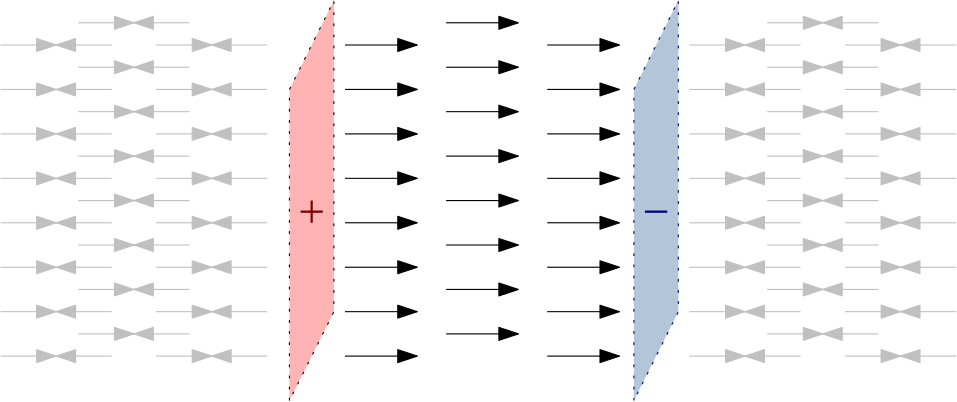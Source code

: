 <?xml version="1.0"?>
<!DOCTYPE ipe SYSTEM "ipe.dtd">
<ipe version="70218" creator="Ipe 7.2.28">
<info created="D:20241113141044" modified="D:20241113142027"/>
<ipestyle name="basic">
<symbol name="arrow/arc(spx)">
<path stroke="sym-stroke" fill="sym-stroke" pen="sym-pen">
0 0 m
-1 0.333 l
-1 -0.333 l
h
</path>
</symbol>
<symbol name="arrow/farc(spx)">
<path stroke="sym-stroke" fill="white" pen="sym-pen">
0 0 m
-1 0.333 l
-1 -0.333 l
h
</path>
</symbol>
<symbol name="arrow/ptarc(spx)">
<path stroke="sym-stroke" fill="sym-stroke" pen="sym-pen">
0 0 m
-1 0.333 l
-0.8 0 l
-1 -0.333 l
h
</path>
</symbol>
<symbol name="arrow/fptarc(spx)">
<path stroke="sym-stroke" fill="white" pen="sym-pen">
0 0 m
-1 0.333 l
-0.8 0 l
-1 -0.333 l
h
</path>
</symbol>
<symbol name="mark/circle(sx)" transformations="translations">
<path fill="sym-stroke">
0.6 0 0 0.6 0 0 e
0.4 0 0 0.4 0 0 e
</path>
</symbol>
<symbol name="mark/disk(sx)" transformations="translations">
<path fill="sym-stroke">
0.6 0 0 0.6 0 0 e
</path>
</symbol>
<symbol name="mark/fdisk(sfx)" transformations="translations">
<group>
<path fill="sym-fill">
0.5 0 0 0.5 0 0 e
</path>
<path fill="sym-stroke" fillrule="eofill">
0.6 0 0 0.6 0 0 e
0.4 0 0 0.4 0 0 e
</path>
</group>
</symbol>
<symbol name="mark/box(sx)" transformations="translations">
<path fill="sym-stroke" fillrule="eofill">
-0.6 -0.6 m
0.6 -0.6 l
0.6 0.6 l
-0.6 0.6 l
h
-0.4 -0.4 m
0.4 -0.4 l
0.4 0.4 l
-0.4 0.4 l
h
</path>
</symbol>
<symbol name="mark/square(sx)" transformations="translations">
<path fill="sym-stroke">
-0.6 -0.6 m
0.6 -0.6 l
0.6 0.6 l
-0.6 0.6 l
h
</path>
</symbol>
<symbol name="mark/fsquare(sfx)" transformations="translations">
<group>
<path fill="sym-fill">
-0.5 -0.5 m
0.5 -0.5 l
0.5 0.5 l
-0.5 0.5 l
h
</path>
<path fill="sym-stroke" fillrule="eofill">
-0.6 -0.6 m
0.6 -0.6 l
0.6 0.6 l
-0.6 0.6 l
h
-0.4 -0.4 m
0.4 -0.4 l
0.4 0.4 l
-0.4 0.4 l
h
</path>
</group>
</symbol>
<symbol name="mark/cross(sx)" transformations="translations">
<group>
<path fill="sym-stroke">
-0.43 -0.57 m
0.57 0.43 l
0.43 0.57 l
-0.57 -0.43 l
h
</path>
<path fill="sym-stroke">
-0.43 0.57 m
0.57 -0.43 l
0.43 -0.57 l
-0.57 0.43 l
h
</path>
</group>
</symbol>
<symbol name="arrow/fnormal(spx)">
<path stroke="sym-stroke" fill="white" pen="sym-pen">
0 0 m
-1 0.333 l
-1 -0.333 l
h
</path>
</symbol>
<symbol name="arrow/pointed(spx)">
<path stroke="sym-stroke" fill="sym-stroke" pen="sym-pen">
0 0 m
-1 0.333 l
-0.8 0 l
-1 -0.333 l
h
</path>
</symbol>
<symbol name="arrow/fpointed(spx)">
<path stroke="sym-stroke" fill="white" pen="sym-pen">
0 0 m
-1 0.333 l
-0.8 0 l
-1 -0.333 l
h
</path>
</symbol>
<symbol name="arrow/linear(spx)">
<path stroke="sym-stroke" pen="sym-pen">
-1 0.333 m
0 0 l
-1 -0.333 l
</path>
</symbol>
<symbol name="arrow/fdouble(spx)">
<path stroke="sym-stroke" fill="white" pen="sym-pen">
0 0 m
-1 0.333 l
-1 -0.333 l
h
-1 0 m
-2 0.333 l
-2 -0.333 l
h
</path>
</symbol>
<symbol name="arrow/double(spx)">
<path stroke="sym-stroke" fill="sym-stroke" pen="sym-pen">
0 0 m
-1 0.333 l
-1 -0.333 l
h
-1 0 m
-2 0.333 l
-2 -0.333 l
h
</path>
</symbol>
<symbol name="arrow/mid-normal(spx)">
<path stroke="sym-stroke" fill="sym-stroke" pen="sym-pen">
0.5 0 m
-0.5 0.333 l
-0.5 -0.333 l
h
</path>
</symbol>
<symbol name="arrow/mid-fnormal(spx)">
<path stroke="sym-stroke" fill="white" pen="sym-pen">
0.5 0 m
-0.5 0.333 l
-0.5 -0.333 l
h
</path>
</symbol>
<symbol name="arrow/mid-pointed(spx)">
<path stroke="sym-stroke" fill="sym-stroke" pen="sym-pen">
0.5 0 m
-0.5 0.333 l
-0.3 0 l
-0.5 -0.333 l
h
</path>
</symbol>
<symbol name="arrow/mid-fpointed(spx)">
<path stroke="sym-stroke" fill="white" pen="sym-pen">
0.5 0 m
-0.5 0.333 l
-0.3 0 l
-0.5 -0.333 l
h
</path>
</symbol>
<symbol name="arrow/mid-double(spx)">
<path stroke="sym-stroke" fill="sym-stroke" pen="sym-pen">
1 0 m
0 0.333 l
0 -0.333 l
h
0 0 m
-1 0.333 l
-1 -0.333 l
h
</path>
</symbol>
<symbol name="arrow/mid-fdouble(spx)">
<path stroke="sym-stroke" fill="white" pen="sym-pen">
1 0 m
0 0.333 l
0 -0.333 l
h
0 0 m
-1 0.333 l
-1 -0.333 l
h
</path>
</symbol>
<anglesize name="22.5 deg" value="22.5"/>
<anglesize name="30 deg" value="30"/>
<anglesize name="45 deg" value="45"/>
<anglesize name="60 deg" value="60"/>
<anglesize name="90 deg" value="90"/>
<arrowsize name="large" value="10"/>
<arrowsize name="small" value="5"/>
<arrowsize name="tiny" value="3"/>
<color name="blue" value="0 0 1"/>
<color name="brown" value="0.647 0.165 0.165"/>
<color name="darkblue" value="0 0 0.545"/>
<color name="darkcyan" value="0 0.545 0.545"/>
<color name="darkgray" value="0.663"/>
<color name="darkgreen" value="0 0.392 0"/>
<color name="darkmagenta" value="0.545 0 0.545"/>
<color name="darkorange" value="1 0.549 0"/>
<color name="darkred" value="0.545 0 0"/>
<color name="gold" value="1 0.843 0"/>
<color name="gray" value="0.745"/>
<color name="green" value="0 1 0"/>
<color name="lightblue" value="0.678 0.847 0.902"/>
<color name="lightcyan" value="0.878 1 1"/>
<color name="lightgray" value="0.827"/>
<color name="lightgreen" value="0.565 0.933 0.565"/>
<color name="lightyellow" value="1 1 0.878"/>
<color name="navy" value="0 0 0.502"/>
<color name="orange" value="1 0.647 0"/>
<color name="pink" value="1 0.753 0.796"/>
<color name="purple" value="0.627 0.125 0.941"/>
<color name="red" value="1 0 0"/>
<color name="seagreen" value="0.18 0.545 0.341"/>
<color name="turquoise" value="0.251 0.878 0.816"/>
<color name="violet" value="0.933 0.51 0.933"/>
<color name="yellow" value="1 1 0"/>
<dashstyle name="dash dot dotted" value="[4 2 1 2 1 2] 0"/>
<dashstyle name="dash dotted" value="[4 2 1 2] 0"/>
<dashstyle name="dashed" value="[4] 0"/>
<dashstyle name="dotted" value="[1 3] 0"/>
<gridsize name="10 pts (~3.5 mm)" value="10"/>
<gridsize name="14 pts (~5 mm)" value="14"/>
<gridsize name="16 pts (~6 mm)" value="16"/>
<gridsize name="20 pts (~7 mm)" value="20"/>
<gridsize name="28 pts (~10 mm)" value="28"/>
<gridsize name="32 pts (~12 mm)" value="32"/>
<gridsize name="4 pts" value="4"/>
<gridsize name="56 pts (~20 mm)" value="56"/>
<gridsize name="8 pts (~3 mm)" value="8"/>
<opacity name="10%" value="0.1"/>
<opacity name="30%" value="0.3"/>
<opacity name="50%" value="0.5"/>
<opacity name="75%" value="0.75"/>
<pen name="fat" value="1.2"/>
<pen name="heavier" value="0.8"/>
<pen name="ultrafat" value="2"/>
<symbolsize name="large" value="5"/>
<symbolsize name="small" value="2"/>
<symbolsize name="tiny" value="1.1"/>
<textsize name="Huge" value="\Huge"/>
<textsize name="LARGE" value="\LARGE"/>
<textsize name="Large" value="\Large"/>
<textsize name="footnote" value="\footnotesize"/>
<textsize name="huge" value="\huge"/>
<textsize name="large" value="\large"/>
<textsize name="script" value="\scriptsize"/>
<textsize name="small" value="\small"/>
<textsize name="tiny" value="\tiny"/>
<textstyle name="center" begin="\begin{center}" end="\end{center}"/>
<textstyle name="item" begin="\begin{itemize}\item{}" end="\end{itemize}"/>
<textstyle name="itemize" begin="\begin{itemize}" end="\end{itemize}"/>
<tiling name="falling" angle="-60" step="4" width="1"/>
<tiling name="rising" angle="30" step="4" width="1"/>
</ipestyle>
<page>
<layer name="alpha"/>
<view layers="alpha" active="alpha"/>
<path layer="alpha" stroke="0" fill="1 0 0" dash="dotted" opacity="30%" stroke-opacity="opaque">
224 640 m
224 752 l
240 784 l
240 672 l
h
</path>
<path matrix="1.3 0 0 1 -73.2 -8" stroke="0" fill="0.502" arrow="normal/normal" opacity="30%" stroke-opacity="opaque">
244 776 m
264 776 l
</path>
<path matrix="1.3 0 0 1 -73.2 -24" stroke="0" fill="0.502" arrow="normal/normal" opacity="30%" stroke-opacity="opaque">
244 776 m
264 776 l
</path>
<path matrix="1.3 0 0 1 -73.2 -40" stroke="0" fill="0.502" arrow="normal/normal" opacity="30%" stroke-opacity="opaque">
244 776 m
264 776 l
</path>
<path matrix="1.3 0 0 1 -73.2 -56" stroke="0" fill="0.502" arrow="normal/normal" opacity="30%" stroke-opacity="opaque">
244 776 m
264 776 l
</path>
<path matrix="1.3 0 0 1 -73.2 -72" stroke="0" fill="0.502" arrow="normal/normal" opacity="30%" stroke-opacity="opaque">
244 776 m
264 776 l
</path>
<path matrix="1.3 0 0 1 -73.2 -88" stroke="0" fill="0.502" arrow="normal/normal" opacity="30%" stroke-opacity="opaque">
244 776 m
264 776 l
</path>
<path matrix="1.3 0 0 1 -73.2 -104" stroke="0" fill="0.502" arrow="normal/normal" opacity="30%" stroke-opacity="opaque">
244 776 m
264 776 l
</path>
<path matrix="1.3 0 0 1 -73.2 -120" stroke="0" fill="0.502" arrow="normal/normal" opacity="30%" stroke-opacity="opaque">
244 776 m
264 776 l
</path>
<path matrix="1.3 0 0 1 -36.8 0" stroke="0" fill="0.502" arrow="normal/normal" opacity="30%" stroke-opacity="opaque">
244 776 m
264 776 l
</path>
<path matrix="1.3 0 0 1 -36.8 -16" stroke="0" fill="0.502" arrow="normal/normal" opacity="30%" stroke-opacity="opaque">
244 776 m
264 776 l
</path>
<path matrix="1.3 0 0 1 -36.8 -32" stroke="0" fill="0.502" arrow="normal/normal" opacity="30%" stroke-opacity="opaque">
244 776 m
264 776 l
</path>
<path matrix="1.3 0 0 1 -36.8 -48" stroke="0" fill="0.502" arrow="normal/normal" opacity="30%" stroke-opacity="opaque">
244 776 m
264 776 l
</path>
<path matrix="1.3 0 0 1 -36.8 -64" stroke="0" fill="0.502" arrow="normal/normal" opacity="30%" stroke-opacity="opaque">
244 776 m
264 776 l
</path>
<path matrix="1.3 0 0 1 -36.8 -80" stroke="0" fill="0.502" arrow="normal/normal" opacity="30%" stroke-opacity="opaque">
244 776 m
264 776 l
</path>
<path matrix="1.3 0 0 1 -36.8 -96" stroke="0" fill="0.502" arrow="normal/normal" opacity="30%" stroke-opacity="opaque">
244 776 m
264 776 l
</path>
<path matrix="1.3 0 0 1 -36.8 -112" stroke="0" fill="0.502" arrow="normal/normal" opacity="30%" stroke-opacity="opaque">
244 776 m
264 776 l
</path>
<path matrix="1.3 0 0 1 -0.4 -8" stroke="0" fill="0.502" arrow="normal/normal" opacity="30%" stroke-opacity="opaque">
244 776 m
264 776 l
</path>
<path matrix="1.3 0 0 1 -0.4 -24" stroke="0" fill="0.502" arrow="normal/normal" opacity="30%" stroke-opacity="opaque">
244 776 m
264 776 l
</path>
<path matrix="1.3 0 0 1 -0.4 -40" stroke="0" fill="0.502" arrow="normal/normal" opacity="30%" stroke-opacity="opaque">
244 776 m
264 776 l
</path>
<path matrix="1.3 0 0 1 -0.4 -56" stroke="0" fill="0.502" arrow="normal/normal" opacity="30%" stroke-opacity="opaque">
244 776 m
264 776 l
</path>
<path matrix="1.3 0 0 1 -0.4 -72" stroke="0" fill="0.502" arrow="normal/normal" opacity="30%" stroke-opacity="opaque">
244 776 m
264 776 l
</path>
<path matrix="1.3 0 0 1 -0.4 -88" stroke="0" fill="0.502" arrow="normal/normal" opacity="30%" stroke-opacity="opaque">
244 776 m
264 776 l
</path>
<path matrix="1.3 0 0 1 -0.4 -104" stroke="0" fill="0.502" arrow="normal/normal" opacity="30%" stroke-opacity="opaque">
244 776 m
264 776 l
</path>
<path matrix="1.3 0 0 1 -0.4 -120" stroke="0" fill="0.502" arrow="normal/normal" opacity="30%" stroke-opacity="opaque">
244 776 m
264 776 l
</path>
<path matrix="1 0 0 1 -104 -8" stroke="0.753" fill="0.502" rarrow="normal/normal" opacity="30%" stroke-opacity="opaque">
244 776 m
264 776 l
</path>
<path matrix="1 0 0 1 -104 -24" stroke="0.753" fill="0.502" rarrow="normal/normal" opacity="30%" stroke-opacity="opaque">
244 776 m
264 776 l
</path>
<path matrix="1 0 0 1 -104 -40" stroke="0.753" fill="0.502" rarrow="normal/normal" opacity="30%" stroke-opacity="opaque">
244 776 m
264 776 l
</path>
<path matrix="1 0 0 1 -104 -56" stroke="0.753" fill="0.502" rarrow="normal/normal" opacity="30%" stroke-opacity="opaque">
244 776 m
264 776 l
</path>
<path matrix="1 0 0 1 -104 -72" stroke="0.753" fill="0.502" rarrow="normal/normal" opacity="30%" stroke-opacity="opaque">
244 776 m
264 776 l
</path>
<path matrix="1 0 0 1 -104 -88" stroke="0.753" fill="0.502" rarrow="normal/normal" opacity="30%" stroke-opacity="opaque">
244 776 m
264 776 l
</path>
<path matrix="1 0 0 1 -104 -104" stroke="0.753" fill="0.502" rarrow="normal/normal" opacity="30%" stroke-opacity="opaque">
244 776 m
264 776 l
</path>
<path matrix="1 0 0 1 -104 -120" stroke="0.753" fill="0.502" rarrow="normal/normal" opacity="30%" stroke-opacity="opaque">
244 776 m
264 776 l
</path>
<path matrix="1 0 0 1 -76 0" stroke="0.753" fill="0.502" rarrow="normal/normal" opacity="30%" stroke-opacity="opaque">
244 776 m
264 776 l
</path>
<path matrix="1 0 0 1 -76 -16" stroke="0.753" fill="0.502" rarrow="normal/normal" opacity="30%" stroke-opacity="opaque">
244 776 m
264 776 l
</path>
<path matrix="1 0 0 1 -76 -32" stroke="0.753" fill="0.502" rarrow="normal/normal" opacity="30%" stroke-opacity="opaque">
244 776 m
264 776 l
</path>
<path matrix="1 0 0 1 -76 -48" stroke="0.753" fill="0.502" rarrow="normal/normal" opacity="30%" stroke-opacity="opaque">
244 776 m
264 776 l
</path>
<path matrix="1 0 0 1 -76 -64" stroke="0.753" fill="0.502" rarrow="normal/normal" opacity="30%" stroke-opacity="opaque">
244 776 m
264 776 l
</path>
<path matrix="1 0 0 1 -76 -80" stroke="0.753" fill="0.502" rarrow="normal/normal" opacity="30%" stroke-opacity="opaque">
244 776 m
264 776 l
</path>
<path matrix="1 0 0 1 -76 -96" stroke="0.753" fill="0.502" rarrow="normal/normal" opacity="30%" stroke-opacity="opaque">
244 776 m
264 776 l
</path>
<path matrix="1 0 0 1 -76 -112" stroke="0.753" fill="0.502" rarrow="normal/normal" opacity="30%" stroke-opacity="opaque">
244 776 m
264 776 l
</path>
<path matrix="1 0 0 1 -48 -8" stroke="0.753" fill="0.502" rarrow="normal/normal" opacity="30%" stroke-opacity="opaque">
244 776 m
264 776 l
</path>
<path matrix="1 0 0 1 -48 -24" stroke="0.753" fill="0.502" rarrow="normal/normal" opacity="30%" stroke-opacity="opaque">
244 776 m
264 776 l
</path>
<path matrix="1 0 0 1 -48 -40" stroke="0.753" fill="0.502" rarrow="normal/normal" opacity="30%" stroke-opacity="opaque">
244 776 m
264 776 l
</path>
<path matrix="1 0 0 1 -48 -56" stroke="0.753" fill="0.502" rarrow="normal/normal" opacity="30%" stroke-opacity="opaque">
244 776 m
264 776 l
</path>
<path matrix="1 0 0 1 -48 -72" stroke="0.753" fill="0.502" rarrow="normal/normal" opacity="30%" stroke-opacity="opaque">
244 776 m
264 776 l
</path>
<path matrix="1 0 0 1 -48 -88" stroke="0.753" fill="0.502" rarrow="normal/normal" opacity="30%" stroke-opacity="opaque">
244 776 m
264 776 l
</path>
<path matrix="1 0 0 1 -48 -104" stroke="0.753" fill="0.502" rarrow="normal/normal" opacity="30%" stroke-opacity="opaque">
244 776 m
264 776 l
</path>
<path matrix="1 0 0 1 -48 -120" stroke="0.753" fill="0.502" rarrow="normal/normal" opacity="30%" stroke-opacity="opaque">
244 776 m
264 776 l
</path>
<path matrix="1 0 0 1 124 0" stroke="0 0 0.502" fill="0 0.251 0.502" dash="dotted" opacity="30%" stroke-opacity="opaque">
224 640 m
224 752 l
240 784 l
240 672 l
h
</path>
<path matrix="1 0 0 1 124 -8" stroke="0.753" fill="0.502" arrow="normal/normal" opacity="30%" stroke-opacity="opaque">
244 776 m
264 776 l
</path>
<path matrix="1 0 0 1 124 -24" stroke="0.753" fill="0.502" arrow="normal/normal" opacity="30%" stroke-opacity="opaque">
244 776 m
264 776 l
</path>
<path matrix="1 0 0 1 124 -40" stroke="0.753" fill="0.502" arrow="normal/normal" opacity="30%" stroke-opacity="opaque">
244 776 m
264 776 l
</path>
<path matrix="1 0 0 1 124 -56" stroke="0.753" fill="0.502" arrow="normal/normal" opacity="30%" stroke-opacity="opaque">
244 776 m
264 776 l
</path>
<path matrix="1 0 0 1 124 -72" stroke="0.753" fill="0.502" arrow="normal/normal" opacity="30%" stroke-opacity="opaque">
244 776 m
264 776 l
</path>
<path matrix="1 0 0 1 124 -88" stroke="0.753" fill="0.502" arrow="normal/normal" opacity="30%" stroke-opacity="opaque">
244 776 m
264 776 l
</path>
<path matrix="1 0 0 1 124 -104" stroke="0.753" fill="0.502" arrow="normal/normal" opacity="30%" stroke-opacity="opaque">
244 776 m
264 776 l
</path>
<path matrix="1 0 0 1 124 -120" stroke="0.753" fill="0.502" arrow="normal/normal" opacity="30%" stroke-opacity="opaque">
244 776 m
264 776 l
</path>
<path matrix="1 0 0 1 152 0" stroke="0.753" fill="0.502" arrow="normal/normal" opacity="30%" stroke-opacity="opaque">
244 776 m
264 776 l
</path>
<path matrix="1 0 0 1 152 -16" stroke="0.753" fill="0.502" arrow="normal/normal" opacity="30%" stroke-opacity="opaque">
244 776 m
264 776 l
</path>
<path matrix="1 0 0 1 152 -32" stroke="0.753" fill="0.502" arrow="normal/normal" opacity="30%" stroke-opacity="opaque">
244 776 m
264 776 l
</path>
<path matrix="1 0 0 1 152 -48" stroke="0.753" fill="0.502" arrow="normal/normal" opacity="30%" stroke-opacity="opaque">
244 776 m
264 776 l
</path>
<path matrix="1 0 0 1 152 -64" stroke="0.753" fill="0.502" arrow="normal/normal" opacity="30%" stroke-opacity="opaque">
244 776 m
264 776 l
</path>
<path matrix="1 0 0 1 152 -80" stroke="0.753" fill="0.502" arrow="normal/normal" opacity="30%" stroke-opacity="opaque">
244 776 m
264 776 l
</path>
<path matrix="1 0 0 1 152 -96" stroke="0.753" fill="0.502" arrow="normal/normal" opacity="30%" stroke-opacity="opaque">
244 776 m
264 776 l
</path>
<path matrix="1 0 0 1 152 -112" stroke="0.753" fill="0.502" arrow="normal/normal" opacity="30%" stroke-opacity="opaque">
244 776 m
264 776 l
</path>
<path matrix="1 0 0 1 180 -8" stroke="0.753" fill="0.502" arrow="normal/normal" opacity="30%" stroke-opacity="opaque">
244 776 m
264 776 l
</path>
<path matrix="1 0 0 1 180 -24" stroke="0.753" fill="0.502" arrow="normal/normal" opacity="30%" stroke-opacity="opaque">
244 776 m
264 776 l
</path>
<path matrix="1 0 0 1 180 -40" stroke="0.753" fill="0.502" arrow="normal/normal" opacity="30%" stroke-opacity="opaque">
244 776 m
264 776 l
</path>
<path matrix="1 0 0 1 180 -56" stroke="0.753" fill="0.502" arrow="normal/normal" opacity="30%" stroke-opacity="opaque">
244 776 m
264 776 l
</path>
<path matrix="1 0 0 1 180 -72" stroke="0.753" fill="0.502" arrow="normal/normal" opacity="30%" stroke-opacity="opaque">
244 776 m
264 776 l
</path>
<path matrix="1 0 0 1 180 -88" stroke="0.753" fill="0.502" arrow="normal/normal" opacity="30%" stroke-opacity="opaque">
244 776 m
264 776 l
</path>
<path matrix="1 0 0 1 180 -104" stroke="0.753" fill="0.502" arrow="normal/normal" opacity="30%" stroke-opacity="opaque">
244 776 m
264 776 l
</path>
<path matrix="1 0 0 1 180 -120" stroke="0.753" fill="0.502" arrow="normal/normal" opacity="30%" stroke-opacity="opaque">
244 776 m
264 776 l
</path>
<path stroke="0.502 0 0" fill="1 0 0" pen="heavier" opacity="30%" stroke-opacity="opaque">
228 708 m
236 708 l
</path>
<path stroke="0.502 0 0" fill="1 0 0" pen="heavier" opacity="30%" stroke-opacity="opaque">
232 712 m
232 704 l
</path>
<path matrix="1 0 0 1 124 0" stroke="0 0 0.502" fill="0 0.251 0.502" pen="heavier" opacity="30%" stroke-opacity="opaque">
228 708 m
236 708 l
</path>
<path matrix="1 0 0 1 144 -8" stroke="0.753" fill="0.502" rarrow="normal/normal" opacity="30%" stroke-opacity="opaque">
244 776 m
264 776 l
</path>
<path matrix="1 0 0 1 144 -24" stroke="0.753" fill="0.502" rarrow="normal/normal" opacity="30%" stroke-opacity="opaque">
244 776 m
264 776 l
</path>
<path matrix="1 0 0 1 144 -40" stroke="0.753" fill="0.502" rarrow="normal/normal" opacity="30%" stroke-opacity="opaque">
244 776 m
264 776 l
</path>
<path matrix="1 0 0 1 144 -56" stroke="0.753" fill="0.502" rarrow="normal/normal" opacity="30%" stroke-opacity="opaque">
244 776 m
264 776 l
</path>
<path matrix="1 0 0 1 144 -72" stroke="0.753" fill="0.502" rarrow="normal/normal" opacity="30%" stroke-opacity="opaque">
244 776 m
264 776 l
</path>
<path matrix="1 0 0 1 144 -88" stroke="0.753" fill="0.502" rarrow="normal/normal" opacity="30%" stroke-opacity="opaque">
244 776 m
264 776 l
</path>
<path matrix="1 0 0 1 144 -104" stroke="0.753" fill="0.502" rarrow="normal/normal" opacity="30%" stroke-opacity="opaque">
244 776 m
264 776 l
</path>
<path matrix="1 0 0 1 144 -120" stroke="0.753" fill="0.502" rarrow="normal/normal" opacity="30%" stroke-opacity="opaque">
244 776 m
264 776 l
</path>
<path matrix="1 0 0 1 172 0" stroke="0.753" fill="0.502" rarrow="normal/normal" opacity="30%" stroke-opacity="opaque">
244 776 m
264 776 l
</path>
<path matrix="1 0 0 1 172 -16" stroke="0.753" fill="0.502" rarrow="normal/normal" opacity="30%" stroke-opacity="opaque">
244 776 m
264 776 l
</path>
<path matrix="1 0 0 1 172 -32" stroke="0.753" fill="0.502" rarrow="normal/normal" opacity="30%" stroke-opacity="opaque">
244 776 m
264 776 l
</path>
<path matrix="1 0 0 1 172 -48" stroke="0.753" fill="0.502" rarrow="normal/normal" opacity="30%" stroke-opacity="opaque">
244 776 m
264 776 l
</path>
<path matrix="1 0 0 1 172 -64" stroke="0.753" fill="0.502" rarrow="normal/normal" opacity="30%" stroke-opacity="opaque">
244 776 m
264 776 l
</path>
<path matrix="1 0 0 1 172 -80" stroke="0.753" fill="0.502" rarrow="normal/normal" opacity="30%" stroke-opacity="opaque">
244 776 m
264 776 l
</path>
<path matrix="1 0 0 1 172 -96" stroke="0.753" fill="0.502" rarrow="normal/normal" opacity="30%" stroke-opacity="opaque">
244 776 m
264 776 l
</path>
<path matrix="1 0 0 1 172 -112" stroke="0.753" fill="0.502" rarrow="normal/normal" opacity="30%" stroke-opacity="opaque">
244 776 m
264 776 l
</path>
<path matrix="1 0 0 1 200 -8" stroke="0.753" fill="0.502" rarrow="normal/normal" opacity="30%" stroke-opacity="opaque">
244 776 m
264 776 l
</path>
<path matrix="1 0 0 1 200 -24" stroke="0.753" fill="0.502" rarrow="normal/normal" opacity="30%" stroke-opacity="opaque">
244 776 m
264 776 l
</path>
<path matrix="1 0 0 1 200 -40" stroke="0.753" fill="0.502" rarrow="normal/normal" opacity="30%" stroke-opacity="opaque">
244 776 m
264 776 l
</path>
<path matrix="1 0 0 1 200 -56" stroke="0.753" fill="0.502" rarrow="normal/normal" opacity="30%" stroke-opacity="opaque">
244 776 m
264 776 l
</path>
<path matrix="1 0 0 1 200 -72" stroke="0.753" fill="0.502" rarrow="normal/normal" opacity="30%" stroke-opacity="opaque">
244 776 m
264 776 l
</path>
<path matrix="1 0 0 1 200 -88" stroke="0.753" fill="0.502" rarrow="normal/normal" opacity="30%" stroke-opacity="opaque">
244 776 m
264 776 l
</path>
<path matrix="1 0 0 1 200 -104" stroke="0.753" fill="0.502" rarrow="normal/normal" opacity="30%" stroke-opacity="opaque">
244 776 m
264 776 l
</path>
<path matrix="1 0 0 1 200 -120" stroke="0.753" fill="0.502" rarrow="normal/normal" opacity="30%" stroke-opacity="opaque">
244 776 m
264 776 l
</path>
<path matrix="1 0 0 1 -124 -8" stroke="0.753" fill="0.502" arrow="normal/normal" opacity="30%" stroke-opacity="opaque">
244 776 m
264 776 l
</path>
<path matrix="1 0 0 1 -124 -24" stroke="0.753" fill="0.502" arrow="normal/normal" opacity="30%" stroke-opacity="opaque">
244 776 m
264 776 l
</path>
<path matrix="1 0 0 1 -124 -40" stroke="0.753" fill="0.502" arrow="normal/normal" opacity="30%" stroke-opacity="opaque">
244 776 m
264 776 l
</path>
<path matrix="1 0 0 1 -124 -56" stroke="0.753" fill="0.502" arrow="normal/normal" opacity="30%" stroke-opacity="opaque">
244 776 m
264 776 l
</path>
<path matrix="1 0 0 1 -124 -72" stroke="0.753" fill="0.502" arrow="normal/normal" opacity="30%" stroke-opacity="opaque">
244 776 m
264 776 l
</path>
<path matrix="1 0 0 1 -124 -88" stroke="0.753" fill="0.502" arrow="normal/normal" opacity="30%" stroke-opacity="opaque">
244 776 m
264 776 l
</path>
<path matrix="1 0 0 1 -124 -104" stroke="0.753" fill="0.502" arrow="normal/normal" opacity="30%" stroke-opacity="opaque">
244 776 m
264 776 l
</path>
<path matrix="1 0 0 1 -124 -120" stroke="0.753" fill="0.502" arrow="normal/normal" opacity="30%" stroke-opacity="opaque">
244 776 m
264 776 l
</path>
<path matrix="1 0 0 1 -96 0" stroke="0.753" fill="0.502" arrow="normal/normal" opacity="30%" stroke-opacity="opaque">
244 776 m
264 776 l
</path>
<path matrix="1 0 0 1 -96 -16" stroke="0.753" fill="0.502" arrow="normal/normal" opacity="30%" stroke-opacity="opaque">
244 776 m
264 776 l
</path>
<path matrix="1 0 0 1 -96 -32" stroke="0.753" fill="0.502" arrow="normal/normal" opacity="30%" stroke-opacity="opaque">
244 776 m
264 776 l
</path>
<path matrix="1 0 0 1 -96 -48" stroke="0.753" fill="0.502" arrow="normal/normal" opacity="30%" stroke-opacity="opaque">
244 776 m
264 776 l
</path>
<path matrix="1 0 0 1 -96 -64" stroke="0.753" fill="0.502" arrow="normal/normal" opacity="30%" stroke-opacity="opaque">
244 776 m
264 776 l
</path>
<path matrix="1 0 0 1 -96 -80" stroke="0.753" fill="0.502" arrow="normal/normal" opacity="30%" stroke-opacity="opaque">
244 776 m
264 776 l
</path>
<path matrix="1 0 0 1 -96 -96" stroke="0.753" fill="0.502" arrow="normal/normal" opacity="30%" stroke-opacity="opaque">
244 776 m
264 776 l
</path>
<path matrix="1 0 0 1 -96 -112" stroke="0.753" fill="0.502" arrow="normal/normal" opacity="30%" stroke-opacity="opaque">
244 776 m
264 776 l
</path>
<path matrix="1 0 0 1 -68 -8" stroke="0.753" fill="0.502" arrow="normal/normal" opacity="30%" stroke-opacity="opaque">
244 776 m
264 776 l
</path>
<path matrix="1 0 0 1 -68 -24" stroke="0.753" fill="0.502" arrow="normal/normal" opacity="30%" stroke-opacity="opaque">
244 776 m
264 776 l
</path>
<path matrix="1 0 0 1 -68 -40" stroke="0.753" fill="0.502" arrow="normal/normal" opacity="30%" stroke-opacity="opaque">
244 776 m
264 776 l
</path>
<path matrix="1 0 0 1 -68 -56" stroke="0.753" fill="0.502" arrow="normal/normal" opacity="30%" stroke-opacity="opaque">
244 776 m
264 776 l
</path>
<path matrix="1 0 0 1 -68 -72" stroke="0.753" fill="0.502" arrow="normal/normal" opacity="30%" stroke-opacity="opaque">
244 776 m
264 776 l
</path>
<path matrix="1 0 0 1 -68 -88" stroke="0.753" fill="0.502" arrow="normal/normal" opacity="30%" stroke-opacity="opaque">
244 776 m
264 776 l
</path>
<path matrix="1 0 0 1 -68 -104" stroke="0.753" fill="0.502" arrow="normal/normal" opacity="30%" stroke-opacity="opaque">
244 776 m
264 776 l
</path>
<path matrix="1 0 0 1 -68 -120" stroke="0.753" fill="0.502" arrow="normal/normal" opacity="30%" stroke-opacity="opaque">
244 776 m
264 776 l
</path>
</page>
</ipe>
